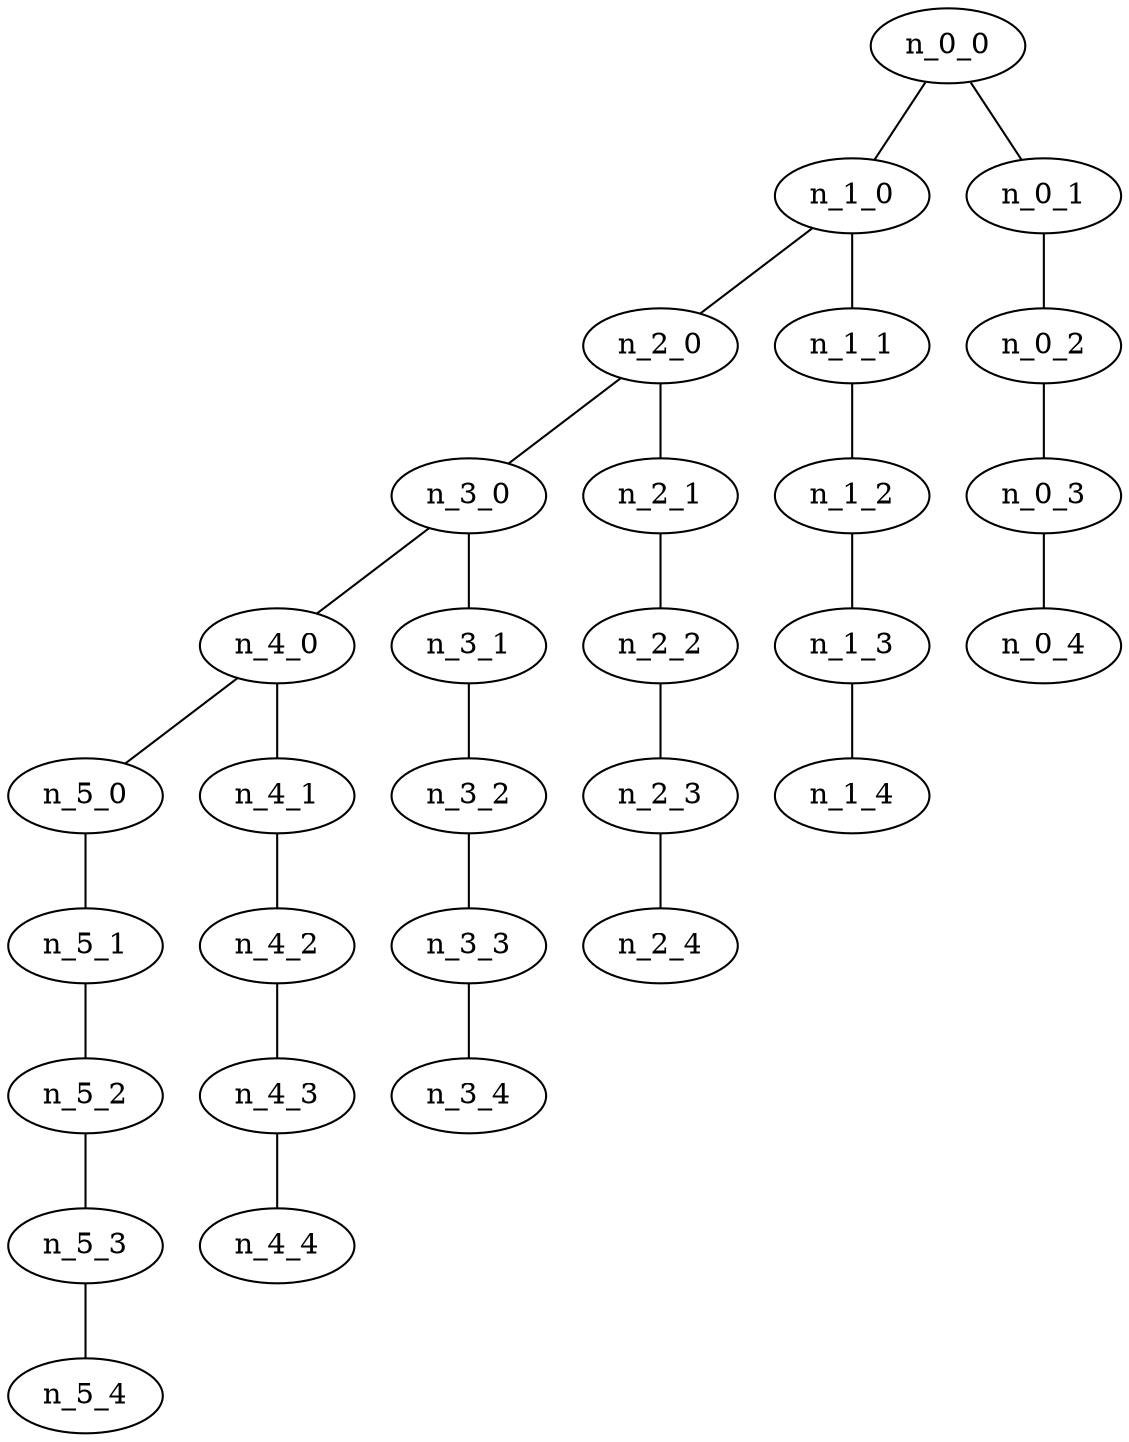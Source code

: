 graph grafoMalla_6_5_BFS  {
n_0_0;
n_1_0;
n_0_1;
n_2_0;
n_1_1;
n_0_2;
n_3_0;
n_2_1;
n_1_2;
n_0_3;
n_4_0;
n_3_1;
n_2_2;
n_1_3;
n_0_4;
n_5_0;
n_4_1;
n_3_2;
n_2_3;
n_1_4;
n_5_1;
n_4_2;
n_3_3;
n_2_4;
n_5_2;
n_4_3;
n_3_4;
n_5_3;
n_4_4;
n_5_4;
n_0_0 -- n_1_0;
n_0_0 -- n_0_1;
n_1_0 -- n_2_0;
n_1_0 -- n_1_1;
n_0_1 -- n_0_2;
n_2_0 -- n_3_0;
n_2_0 -- n_2_1;
n_1_1 -- n_1_2;
n_0_2 -- n_0_3;
n_3_0 -- n_4_0;
n_3_0 -- n_3_1;
n_2_1 -- n_2_2;
n_1_2 -- n_1_3;
n_0_3 -- n_0_4;
n_4_0 -- n_5_0;
n_4_0 -- n_4_1;
n_3_1 -- n_3_2;
n_2_2 -- n_2_3;
n_1_3 -- n_1_4;
n_5_0 -- n_5_1;
n_4_1 -- n_4_2;
n_3_2 -- n_3_3;
n_2_3 -- n_2_4;
n_5_1 -- n_5_2;
n_4_2 -- n_4_3;
n_3_3 -- n_3_4;
n_5_2 -- n_5_3;
n_4_3 -- n_4_4;
n_5_3 -- n_5_4;
}